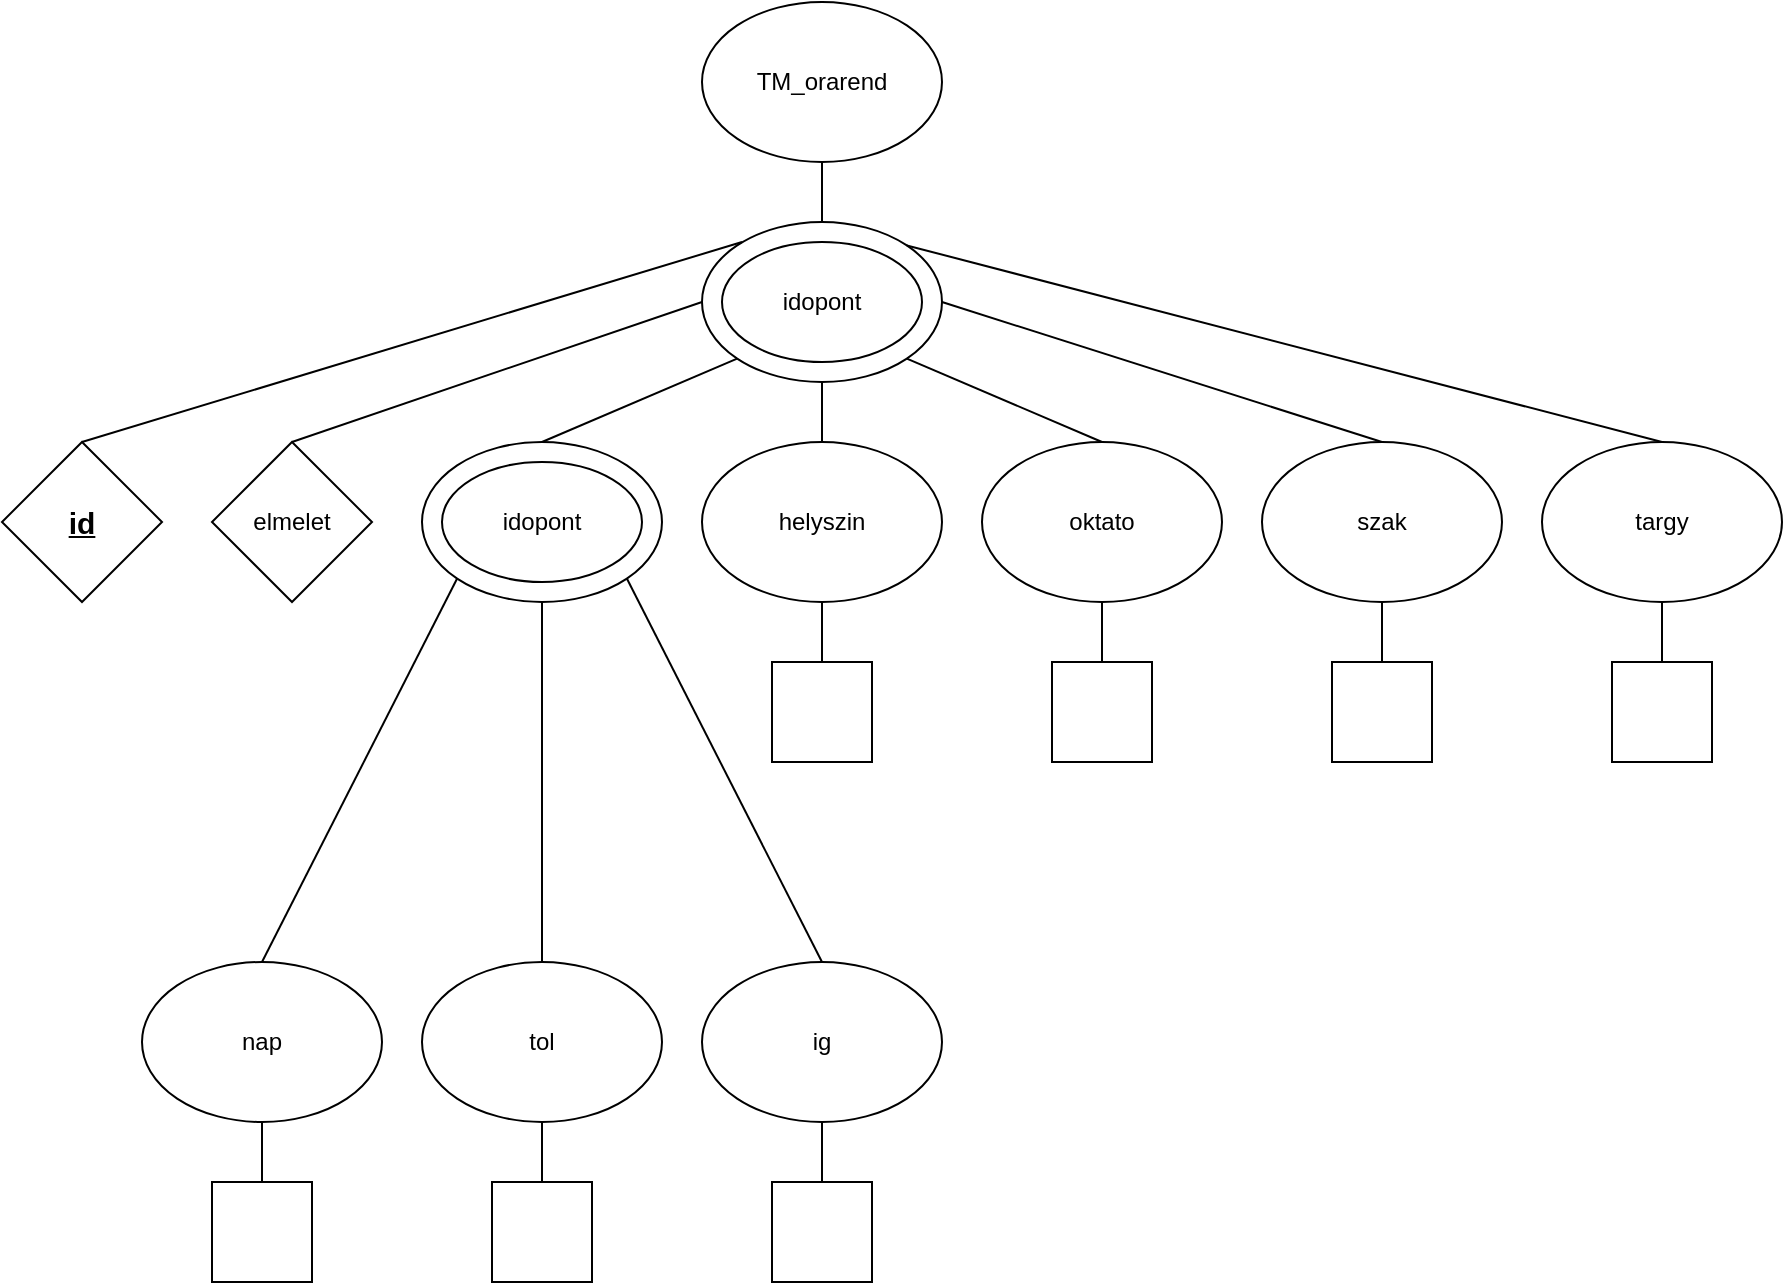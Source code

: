 <mxfile version="28.2.3">
  <diagram name="Page-1" id="eWeCTWKHeOMACyGkaK-u">
    <mxGraphModel dx="1625" dy="891" grid="1" gridSize="10" guides="1" tooltips="1" connect="1" arrows="1" fold="1" page="1" pageScale="1" pageWidth="850" pageHeight="1100" math="0" shadow="0">
      <root>
        <mxCell id="0" />
        <mxCell id="1" parent="0" />
        <mxCell id="FgAzM4NA1Sz2FXUt2BVG-1" value="TM_orarend" style="ellipse;whiteSpace=wrap;html=1;" vertex="1" parent="1">
          <mxGeometry x="530" y="100" width="120" height="80" as="geometry" />
        </mxCell>
        <mxCell id="FgAzM4NA1Sz2FXUt2BVG-3" value="&lt;u&gt;&lt;b&gt;&lt;font style=&quot;font-size: 15px;&quot;&gt;id&lt;/font&gt;&lt;/b&gt;&lt;/u&gt;" style="rhombus;whiteSpace=wrap;html=1;" vertex="1" parent="1">
          <mxGeometry x="180" y="320" width="80" height="80" as="geometry" />
        </mxCell>
        <mxCell id="FgAzM4NA1Sz2FXUt2BVG-4" value="elmelet" style="rhombus;whiteSpace=wrap;html=1;" vertex="1" parent="1">
          <mxGeometry x="285" y="320" width="80" height="80" as="geometry" />
        </mxCell>
        <mxCell id="FgAzM4NA1Sz2FXUt2BVG-5" value="idopont" style="ellipse;whiteSpace=wrap;html=1;" vertex="1" parent="1">
          <mxGeometry x="390" y="320" width="120" height="80" as="geometry" />
        </mxCell>
        <mxCell id="FgAzM4NA1Sz2FXUt2BVG-7" value="idopont" style="ellipse;whiteSpace=wrap;html=1;" vertex="1" parent="1">
          <mxGeometry x="400" y="330" width="100" height="60" as="geometry" />
        </mxCell>
        <mxCell id="FgAzM4NA1Sz2FXUt2BVG-8" value="helyszin" style="ellipse;whiteSpace=wrap;html=1;" vertex="1" parent="1">
          <mxGeometry x="530" y="320" width="120" height="80" as="geometry" />
        </mxCell>
        <mxCell id="FgAzM4NA1Sz2FXUt2BVG-9" value="oktato" style="ellipse;whiteSpace=wrap;html=1;" vertex="1" parent="1">
          <mxGeometry x="670" y="320" width="120" height="80" as="geometry" />
        </mxCell>
        <mxCell id="FgAzM4NA1Sz2FXUt2BVG-10" value="szak" style="ellipse;whiteSpace=wrap;html=1;" vertex="1" parent="1">
          <mxGeometry x="810" y="320" width="120" height="80" as="geometry" />
        </mxCell>
        <mxCell id="FgAzM4NA1Sz2FXUt2BVG-11" value="targy" style="ellipse;whiteSpace=wrap;html=1;" vertex="1" parent="1">
          <mxGeometry x="950" y="320" width="120" height="80" as="geometry" />
        </mxCell>
        <mxCell id="FgAzM4NA1Sz2FXUt2BVG-12" value="nap" style="ellipse;whiteSpace=wrap;html=1;" vertex="1" parent="1">
          <mxGeometry x="250" y="580" width="120" height="80" as="geometry" />
        </mxCell>
        <mxCell id="FgAzM4NA1Sz2FXUt2BVG-13" value="tol" style="ellipse;whiteSpace=wrap;html=1;" vertex="1" parent="1">
          <mxGeometry x="390" y="580" width="120" height="80" as="geometry" />
        </mxCell>
        <mxCell id="FgAzM4NA1Sz2FXUt2BVG-14" value="ig" style="ellipse;whiteSpace=wrap;html=1;" vertex="1" parent="1">
          <mxGeometry x="530" y="580" width="120" height="80" as="geometry" />
        </mxCell>
        <mxCell id="FgAzM4NA1Sz2FXUt2BVG-15" value="" style="rounded=0;whiteSpace=wrap;html=1;" vertex="1" parent="1">
          <mxGeometry x="285" y="690" width="50" height="50" as="geometry" />
        </mxCell>
        <mxCell id="FgAzM4NA1Sz2FXUt2BVG-16" value="" style="rounded=0;whiteSpace=wrap;html=1;" vertex="1" parent="1">
          <mxGeometry x="425" y="690" width="50" height="50" as="geometry" />
        </mxCell>
        <mxCell id="FgAzM4NA1Sz2FXUt2BVG-17" value="" style="rounded=0;whiteSpace=wrap;html=1;" vertex="1" parent="1">
          <mxGeometry x="565" y="690" width="50" height="50" as="geometry" />
        </mxCell>
        <mxCell id="FgAzM4NA1Sz2FXUt2BVG-18" value="" style="rounded=0;whiteSpace=wrap;html=1;" vertex="1" parent="1">
          <mxGeometry x="565" y="430" width="50" height="50" as="geometry" />
        </mxCell>
        <mxCell id="FgAzM4NA1Sz2FXUt2BVG-19" value="" style="rounded=0;whiteSpace=wrap;html=1;" vertex="1" parent="1">
          <mxGeometry x="705" y="430" width="50" height="50" as="geometry" />
        </mxCell>
        <mxCell id="FgAzM4NA1Sz2FXUt2BVG-20" value="" style="rounded=0;whiteSpace=wrap;html=1;" vertex="1" parent="1">
          <mxGeometry x="845" y="430" width="50" height="50" as="geometry" />
        </mxCell>
        <mxCell id="FgAzM4NA1Sz2FXUt2BVG-21" value="" style="rounded=0;whiteSpace=wrap;html=1;" vertex="1" parent="1">
          <mxGeometry x="985" y="430" width="50" height="50" as="geometry" />
        </mxCell>
        <mxCell id="FgAzM4NA1Sz2FXUt2BVG-22" value="" style="endArrow=none;html=1;rounded=0;entryX=0.5;entryY=1;entryDx=0;entryDy=0;exitX=0.5;exitY=0;exitDx=0;exitDy=0;" edge="1" parent="1" source="FgAzM4NA1Sz2FXUt2BVG-27" target="FgAzM4NA1Sz2FXUt2BVG-1">
          <mxGeometry width="50" height="50" relative="1" as="geometry">
            <mxPoint x="625" y="220" as="sourcePoint" />
            <mxPoint x="450" y="360" as="targetPoint" />
          </mxGeometry>
        </mxCell>
        <mxCell id="FgAzM4NA1Sz2FXUt2BVG-24" value="" style="endArrow=none;html=1;rounded=0;entryX=0.5;entryY=1;entryDx=0;entryDy=0;" edge="1" parent="1" source="FgAzM4NA1Sz2FXUt2BVG-8" target="FgAzM4NA1Sz2FXUt2BVG-27">
          <mxGeometry width="50" height="50" relative="1" as="geometry">
            <mxPoint x="400" y="410" as="sourcePoint" />
            <mxPoint x="625" y="290" as="targetPoint" />
          </mxGeometry>
        </mxCell>
        <mxCell id="FgAzM4NA1Sz2FXUt2BVG-25" value="" style="endArrow=none;html=1;rounded=0;entryX=1;entryY=1;entryDx=0;entryDy=0;exitX=0.5;exitY=0;exitDx=0;exitDy=0;" edge="1" parent="1" source="FgAzM4NA1Sz2FXUt2BVG-9" target="FgAzM4NA1Sz2FXUt2BVG-27">
          <mxGeometry width="50" height="50" relative="1" as="geometry">
            <mxPoint x="670" y="362" as="sourcePoint" />
            <mxPoint x="667.426" y="278.284" as="targetPoint" />
          </mxGeometry>
        </mxCell>
        <mxCell id="FgAzM4NA1Sz2FXUt2BVG-26" value="" style="endArrow=none;html=1;rounded=0;entryX=1;entryY=0.5;entryDx=0;entryDy=0;exitX=0.5;exitY=0;exitDx=0;exitDy=0;" edge="1" parent="1" source="FgAzM4NA1Sz2FXUt2BVG-10" target="FgAzM4NA1Sz2FXUt2BVG-27">
          <mxGeometry width="50" height="50" relative="1" as="geometry">
            <mxPoint x="759" y="421" as="sourcePoint" />
            <mxPoint x="685" y="250" as="targetPoint" />
          </mxGeometry>
        </mxCell>
        <mxCell id="FgAzM4NA1Sz2FXUt2BVG-27" value="idopont" style="ellipse;whiteSpace=wrap;html=1;" vertex="1" parent="1">
          <mxGeometry x="530" y="210" width="120" height="80" as="geometry" />
        </mxCell>
        <mxCell id="FgAzM4NA1Sz2FXUt2BVG-28" value="idopont" style="ellipse;whiteSpace=wrap;html=1;" vertex="1" parent="1">
          <mxGeometry x="540" y="220" width="100" height="60" as="geometry" />
        </mxCell>
        <mxCell id="FgAzM4NA1Sz2FXUt2BVG-29" value="" style="endArrow=none;html=1;rounded=0;entryX=1;entryY=0;entryDx=0;entryDy=0;exitX=0.5;exitY=0;exitDx=0;exitDy=0;" edge="1" parent="1" source="FgAzM4NA1Sz2FXUt2BVG-11" target="FgAzM4NA1Sz2FXUt2BVG-27">
          <mxGeometry width="50" height="50" relative="1" as="geometry">
            <mxPoint x="1012" y="396" as="sourcePoint" />
            <mxPoint x="840" y="310" as="targetPoint" />
          </mxGeometry>
        </mxCell>
        <mxCell id="FgAzM4NA1Sz2FXUt2BVG-30" value="" style="endArrow=none;html=1;rounded=0;exitX=0.5;exitY=0;exitDx=0;exitDy=0;" edge="1" parent="1" source="FgAzM4NA1Sz2FXUt2BVG-3">
          <mxGeometry width="50" height="50" relative="1" as="geometry">
            <mxPoint x="1008" y="378" as="sourcePoint" />
            <mxPoint x="550" y="220" as="targetPoint" />
          </mxGeometry>
        </mxCell>
        <mxCell id="FgAzM4NA1Sz2FXUt2BVG-31" value="" style="endArrow=none;html=1;rounded=0;exitX=0.5;exitY=0;exitDx=0;exitDy=0;entryX=0;entryY=0.5;entryDx=0;entryDy=0;" edge="1" parent="1" source="FgAzM4NA1Sz2FXUt2BVG-4" target="FgAzM4NA1Sz2FXUt2BVG-27">
          <mxGeometry width="50" height="50" relative="1" as="geometry">
            <mxPoint x="470" y="370" as="sourcePoint" />
            <mxPoint x="800" y="270" as="targetPoint" />
          </mxGeometry>
        </mxCell>
        <mxCell id="FgAzM4NA1Sz2FXUt2BVG-32" value="" style="endArrow=none;html=1;rounded=0;exitX=0.5;exitY=0;exitDx=0;exitDy=0;entryX=0;entryY=1;entryDx=0;entryDy=0;" edge="1" parent="1" source="FgAzM4NA1Sz2FXUt2BVG-5" target="FgAzM4NA1Sz2FXUt2BVG-27">
          <mxGeometry width="50" height="50" relative="1" as="geometry">
            <mxPoint x="540" y="380" as="sourcePoint" />
            <mxPoint x="745" y="310" as="targetPoint" />
          </mxGeometry>
        </mxCell>
        <mxCell id="FgAzM4NA1Sz2FXUt2BVG-36" value="" style="endArrow=none;html=1;rounded=0;entryX=0.5;entryY=1;entryDx=0;entryDy=0;exitX=0.5;exitY=0;exitDx=0;exitDy=0;" edge="1" parent="1" source="FgAzM4NA1Sz2FXUt2BVG-18" target="FgAzM4NA1Sz2FXUt2BVG-8">
          <mxGeometry width="50" height="50" relative="1" as="geometry">
            <mxPoint x="620" y="330" as="sourcePoint" />
            <mxPoint x="620" y="300" as="targetPoint" />
          </mxGeometry>
        </mxCell>
        <mxCell id="FgAzM4NA1Sz2FXUt2BVG-37" value="" style="endArrow=none;html=1;rounded=0;entryX=0.5;entryY=1;entryDx=0;entryDy=0;exitX=0.5;exitY=0;exitDx=0;exitDy=0;" edge="1" parent="1" source="FgAzM4NA1Sz2FXUt2BVG-19" target="FgAzM4NA1Sz2FXUt2BVG-9">
          <mxGeometry width="50" height="50" relative="1" as="geometry">
            <mxPoint x="700" y="460" as="sourcePoint" />
            <mxPoint x="700" y="430" as="targetPoint" />
          </mxGeometry>
        </mxCell>
        <mxCell id="FgAzM4NA1Sz2FXUt2BVG-38" value="" style="endArrow=none;html=1;rounded=0;entryX=0.5;entryY=1;entryDx=0;entryDy=0;exitX=0.5;exitY=0;exitDx=0;exitDy=0;" edge="1" parent="1" source="FgAzM4NA1Sz2FXUt2BVG-20" target="FgAzM4NA1Sz2FXUt2BVG-10">
          <mxGeometry width="50" height="50" relative="1" as="geometry">
            <mxPoint x="870" y="420" as="sourcePoint" />
            <mxPoint x="820" y="410" as="targetPoint" />
          </mxGeometry>
        </mxCell>
        <mxCell id="FgAzM4NA1Sz2FXUt2BVG-39" value="" style="endArrow=none;html=1;rounded=0;entryX=0.5;entryY=1;entryDx=0;entryDy=0;exitX=0.5;exitY=0;exitDx=0;exitDy=0;" edge="1" parent="1" source="FgAzM4NA1Sz2FXUt2BVG-21" target="FgAzM4NA1Sz2FXUt2BVG-11">
          <mxGeometry width="50" height="50" relative="1" as="geometry">
            <mxPoint x="910" y="440" as="sourcePoint" />
            <mxPoint x="910" y="420" as="targetPoint" />
          </mxGeometry>
        </mxCell>
        <mxCell id="FgAzM4NA1Sz2FXUt2BVG-40" value="" style="endArrow=none;html=1;rounded=0;exitX=0.5;exitY=1;exitDx=0;exitDy=0;entryX=0.5;entryY=0;entryDx=0;entryDy=0;" edge="1" parent="1" source="FgAzM4NA1Sz2FXUt2BVG-5" target="FgAzM4NA1Sz2FXUt2BVG-13">
          <mxGeometry width="50" height="50" relative="1" as="geometry">
            <mxPoint x="520" y="362" as="sourcePoint" />
            <mxPoint x="618" y="320" as="targetPoint" />
          </mxGeometry>
        </mxCell>
        <mxCell id="FgAzM4NA1Sz2FXUt2BVG-41" value="" style="endArrow=none;html=1;rounded=0;entryX=0.5;entryY=0;entryDx=0;entryDy=0;exitX=1;exitY=1;exitDx=0;exitDy=0;" edge="1" parent="1" source="FgAzM4NA1Sz2FXUt2BVG-5" target="FgAzM4NA1Sz2FXUt2BVG-14">
          <mxGeometry width="50" height="50" relative="1" as="geometry">
            <mxPoint x="450" y="410" as="sourcePoint" />
            <mxPoint x="500" y="650" as="targetPoint" />
          </mxGeometry>
        </mxCell>
        <mxCell id="FgAzM4NA1Sz2FXUt2BVG-42" value="" style="endArrow=none;html=1;rounded=0;entryX=0.5;entryY=0;entryDx=0;entryDy=0;exitX=0;exitY=1;exitDx=0;exitDy=0;" edge="1" parent="1" source="FgAzM4NA1Sz2FXUt2BVG-5" target="FgAzM4NA1Sz2FXUt2BVG-12">
          <mxGeometry width="50" height="50" relative="1" as="geometry">
            <mxPoint x="540" y="370" as="sourcePoint" />
            <mxPoint x="638" y="512" as="targetPoint" />
          </mxGeometry>
        </mxCell>
        <mxCell id="FgAzM4NA1Sz2FXUt2BVG-43" value="" style="endArrow=none;html=1;rounded=0;entryX=0.5;entryY=1;entryDx=0;entryDy=0;exitX=0.5;exitY=0;exitDx=0;exitDy=0;" edge="1" parent="1" source="FgAzM4NA1Sz2FXUt2BVG-15" target="FgAzM4NA1Sz2FXUt2BVG-12">
          <mxGeometry width="50" height="50" relative="1" as="geometry">
            <mxPoint x="670" y="440" as="sourcePoint" />
            <mxPoint x="670" y="410" as="targetPoint" />
          </mxGeometry>
        </mxCell>
        <mxCell id="FgAzM4NA1Sz2FXUt2BVG-44" value="" style="endArrow=none;html=1;rounded=0;entryX=0.5;entryY=1;entryDx=0;entryDy=0;exitX=0.5;exitY=0;exitDx=0;exitDy=0;" edge="1" parent="1" source="FgAzM4NA1Sz2FXUt2BVG-16" target="FgAzM4NA1Sz2FXUt2BVG-13">
          <mxGeometry width="50" height="50" relative="1" as="geometry">
            <mxPoint x="540" y="630" as="sourcePoint" />
            <mxPoint x="540" y="600" as="targetPoint" />
          </mxGeometry>
        </mxCell>
        <mxCell id="FgAzM4NA1Sz2FXUt2BVG-45" value="" style="endArrow=none;html=1;rounded=0;entryX=0.5;entryY=1;entryDx=0;entryDy=0;exitX=0.5;exitY=0;exitDx=0;exitDy=0;" edge="1" parent="1" source="FgAzM4NA1Sz2FXUt2BVG-17" target="FgAzM4NA1Sz2FXUt2BVG-14">
          <mxGeometry width="50" height="50" relative="1" as="geometry">
            <mxPoint x="520" y="650" as="sourcePoint" />
            <mxPoint x="520" y="620" as="targetPoint" />
          </mxGeometry>
        </mxCell>
      </root>
    </mxGraphModel>
  </diagram>
</mxfile>

